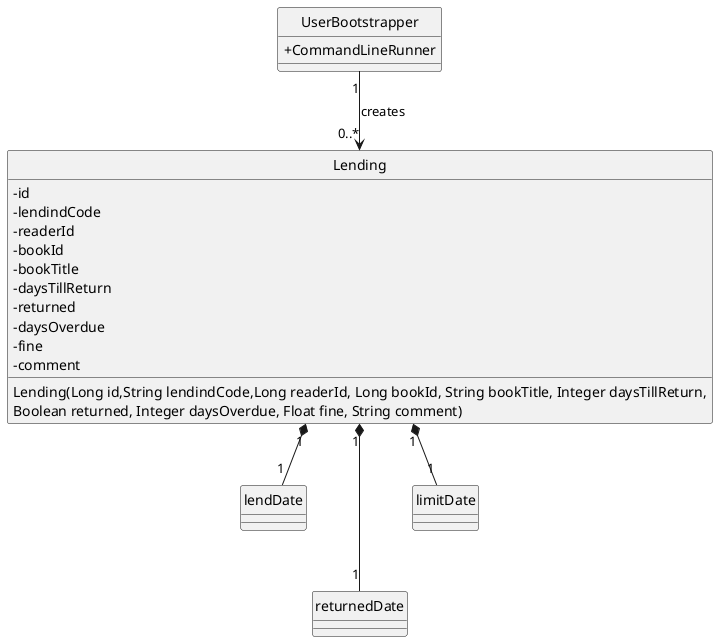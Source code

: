 @startuml
 'https://plantuml.com/class-diagram

 hide circle
 skinparam classAttributeIconSize 0

 class UserBootstrapper {
    +CommandLineRunner
 }

class Lending {
    - id
    - lendindCode
    - readerId
    - bookId
    - bookTitle
    - daysTillReturn
    - returned
    - daysOverdue
    - fine
    - comment
    Lending(Long id,String lendindCode,Long readerId, Long bookId, String bookTitle, Integer daysTillReturn,\nBoolean returned, Integer daysOverdue, Float fine, String comment)
}


UserBootstrapper "1" --> "0..*" Lending:  creates

Lending "1" *-- "1" lendDate
Lending "1" *--- "1" returnedDate
Lending "1" *-- "1" limitDate



@enduml
